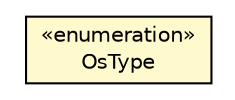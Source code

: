 #!/usr/local/bin/dot
#
# Class diagram 
# Generated by UMLGraph version R5_6-24-gf6e263 (http://www.umlgraph.org/)
#

digraph G {
	edge [fontname="Helvetica",fontsize=10,labelfontname="Helvetica",labelfontsize=10];
	node [fontname="Helvetica",fontsize=10,shape=plaintext];
	nodesep=0.25;
	ranksep=0.5;
	// org.universAAL.middleware.managers.deploy.uapp.model.OsType
	c285423 [label=<<table title="org.universAAL.middleware.managers.deploy.uapp.model.OsType" border="0" cellborder="1" cellspacing="0" cellpadding="2" port="p" bgcolor="lemonChiffon" href="./OsType.html">
		<tr><td><table border="0" cellspacing="0" cellpadding="1">
<tr><td align="center" balign="center"> &#171;enumeration&#187; </td></tr>
<tr><td align="center" balign="center"> OsType </td></tr>
		</table></td></tr>
		</table>>, URL="./OsType.html", fontname="Helvetica", fontcolor="black", fontsize=10.0];
}

